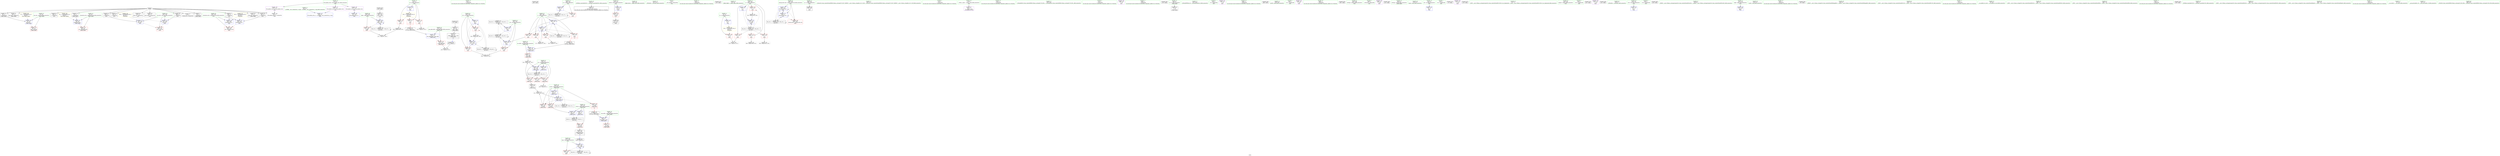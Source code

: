 digraph "SVFG" {
	label="SVFG";

	Node0x55bd50d21500 [shape=record,color=grey,label="{NodeID: 0\nNullPtr}"];
	Node0x55bd50d21500 -> Node0x55bd50d44ee0[style=solid];
	Node0x55bd50d21500 -> Node0x55bd50d44fe0[style=solid];
	Node0x55bd50d21500 -> Node0x55bd50d450b0[style=solid];
	Node0x55bd50d21500 -> Node0x55bd50d45180[style=solid];
	Node0x55bd50d21500 -> Node0x55bd50d45250[style=solid];
	Node0x55bd50d21500 -> Node0x55bd50d45320[style=solid];
	Node0x55bd50d21500 -> Node0x55bd50d453f0[style=solid];
	Node0x55bd50d21500 -> Node0x55bd50d454c0[style=solid];
	Node0x55bd50d21500 -> Node0x55bd50d45590[style=solid];
	Node0x55bd50d21500 -> Node0x55bd50d45660[style=solid];
	Node0x55bd50d21500 -> Node0x55bd50d45730[style=solid];
	Node0x55bd50d21500 -> Node0x55bd50d45800[style=solid];
	Node0x55bd50d21500 -> Node0x55bd50d458d0[style=solid];
	Node0x55bd50d21500 -> Node0x55bd50d459a0[style=solid];
	Node0x55bd50d21500 -> Node0x55bd50d49b60[style=solid];
	Node0x55bd50d51090 [shape=record,color=grey,label="{NodeID: 263\n156 = cmp(154, 155, )\n}"];
	Node0x55bd50d42690 [shape=record,color=black,label="{NodeID: 97\n244\<--243\nconv\<--call9\nmain\n}"];
	Node0x55bd50d42690 -> Node0x55bd50d4abd0[style=solid];
	Node0x55bd50d339f0 [shape=record,color=green,label="{NodeID: 14\n221\<--1\n\<--dummyObj\nCan only get source location for instruction, argument, global var or function.}"];
	Node0x55bd50d77810 [shape=record,color=black,label="{NodeID: 360\n209 = PHI()\n}"];
	Node0x55bd50d5b820 [shape=record,color=black,label="{NodeID: 277\nMR_30V_2 = PHI(MR_30V_9, MR_30V_1, )\npts\{182 \}\n}"];
	Node0x55bd50d5b820 -> Node0x55bd50d4a890[style=dashed];
	Node0x55bd50d43280 [shape=record,color=red,label="{NodeID: 111\n235\<--11\n\<--d\nmain\n|{<s0>13}}"];
	Node0x55bd50d43280:s0 -> Node0x55bd50d78490[style=solid,color=red];
	Node0x55bd50d41630 [shape=record,color=green,label="{NodeID: 28\n41\<--47\n_ZNSt8ios_base4InitD1Ev\<--_ZNSt8ios_base4InitD1Ev_field_insensitive\n}"];
	Node0x55bd50d41630 -> Node0x55bd50d45a70[style=solid];
	Node0x55bd50d487c0 [shape=record,color=red,label="{NodeID: 125\n337\<--173\n\<--retval\nmain\n}"];
	Node0x55bd50d487c0 -> Node0x55bd50d42760[style=solid];
	Node0x55bd50d420b0 [shape=record,color=green,label="{NodeID: 42\n123\<--124\n_Z8get_factii\<--_Z8get_factii_field_insensitive\n}"];
	Node0x55bd50d49320 [shape=record,color=red,label="{NodeID: 139\n247\<--195\n\<--digit\nmain\n}"];
	Node0x55bd50d49320 -> Node0x55bd50d51210[style=solid];
	Node0x55bd50d43c90 [shape=record,color=green,label="{NodeID: 56\n187\<--188\ntmp\<--tmp_field_insensitive\nmain\n}"];
	Node0x55bd50d43c90 -> Node0x55bd50d490b0[style=solid];
	Node0x55bd50d43c90 -> Node0x55bd50d4ab00[style=solid];
	Node0x55bd50d49fa0 [shape=record,color=blue,label="{NodeID: 153\n132\<--127\nmax_digit.addr\<--max_digit\n_Z8get_factii\n}"];
	Node0x55bd50d49fa0 -> Node0x55bd50d48210[style=dashed];
	Node0x55bd50d448e0 [shape=record,color=green,label="{NodeID: 70\n311\<--312\n_ZNSolsEi\<--_ZNSolsEi_field_insensitive\n}"];
	Node0x55bd50d4ab00 [shape=record,color=blue,label="{NodeID: 167\n187\<--236\ntmp\<--call6\nmain\n}"];
	Node0x55bd50d4ab00 -> Node0x55bd50d490b0[style=dashed];
	Node0x55bd50d4ab00 -> Node0x55bd50d4ab00[style=dashed];
	Node0x55bd50d4ab00 -> Node0x55bd50d5c720[style=dashed];
	Node0x55bd50d45590 [shape=record,color=black,label="{NodeID: 84\n261\<--3\n\<--dummyVal\nmain\n}"];
	Node0x55bd50d45590 -> Node0x55bd50d4af10[style=solid];
	Node0x55bd50d20510 [shape=record,color=green,label="{NodeID: 1\n7\<--1\n__dso_handle\<--dummyObj\nGlob }"];
	Node0x55bd50d51210 [shape=record,color=grey,label="{NodeID: 264\n251 = cmp(247, 249, )\n}"];
	Node0x55bd50d42760 [shape=record,color=black,label="{NodeID: 98\n172\<--337\nmain_ret\<--\nmain\n}"];
	Node0x55bd50d33ac0 [shape=record,color=green,label="{NodeID: 15\n224\<--1\n\<--dummyObj\nCan only get source location for instruction, argument, global var or function.}"];
	Node0x55bd50d778e0 [shape=record,color=black,label="{NodeID: 361\n219 = PHI()\n}"];
	Node0x55bd50d5bd20 [shape=record,color=black,label="{NodeID: 278\nMR_32V_2 = PHI(MR_32V_4, MR_32V_1, )\npts\{184 \}\n}"];
	Node0x55bd50d5bd20 -> Node0x55bd50d4a960[style=dashed];
	Node0x55bd50d5bd20 -> Node0x55bd50d5bd20[style=dashed];
	Node0x55bd50d43350 [shape=record,color=red,label="{NodeID: 112\n248\<--11\n\<--d\nmain\n}"];
	Node0x55bd50d43350 -> Node0x55bd50d50610[style=solid];
	Node0x55bd50d416c0 [shape=record,color=green,label="{NodeID: 29\n54\<--55\n_Z9get_digity\<--_Z9get_digity_field_insensitive\n}"];
	Node0x55bd50d48890 [shape=record,color=red,label="{NodeID: 126\n214\<--179\n\<--t\nmain\n}"];
	Node0x55bd50d48890 -> Node0x55bd50d50f10[style=solid];
	Node0x55bd50d421b0 [shape=record,color=green,label="{NodeID: 43\n128\<--129\nretval\<--retval_field_insensitive\n_Z8get_factii\n}"];
	Node0x55bd50d421b0 -> Node0x55bd50d48070[style=solid];
	Node0x55bd50d421b0 -> Node0x55bd50d4a2e0[style=solid];
	Node0x55bd50d421b0 -> Node0x55bd50d4a480[style=solid];
	Node0x55bd50d493f0 [shape=record,color=red,label="{NodeID: 140\n268\<--199\ncleanup.dest\<--cleanup.dest.slot\nmain\n}"];
	Node0x55bd50d43d60 [shape=record,color=green,label="{NodeID: 57\n189\<--190\nss\<--ss_field_insensitive\nmain\n}"];
	Node0x55bd50d43d60 -> Node0x55bd50d425c0[style=solid];
	Node0x55bd50d66740 [shape=record,color=yellow,style=double,label="{NodeID: 320\n38V_1 = ENCHI(MR_38V_0)\npts\{192 \}\nFun[main]}"];
	Node0x55bd50d66740 -> Node0x55bd50d4ae40[style=dashed];
	Node0x55bd50d66740 -> Node0x55bd50d4b320[style=dashed];
	Node0x55bd50d4a070 [shape=record,color=blue,label="{NodeID: 154\n134\<--141\nresult\<--\n_Z8get_factii\n}"];
	Node0x55bd50d4a070 -> Node0x55bd50d482e0[style=dashed];
	Node0x55bd50d4a070 -> Node0x55bd50d48480[style=dashed];
	Node0x55bd50d4a070 -> Node0x55bd50d4a210[style=dashed];
	Node0x55bd50d4a070 -> Node0x55bd50d59020[style=dashed];
	Node0x55bd50d449e0 [shape=record,color=green,label="{NodeID: 71\n316\<--317\n_ZStlsIcSt11char_traitsIcESaIcEERSt13basic_ostreamIT_T0_ES7_RKNSt7__cxx1112basic_stringIS4_S5_T1_EE\<--_ZStlsIcSt11char_traitsIcESaIcEERSt13basic_ostreamIT_T0_ES7_RKNSt7__cxx1112basic_stringIS4_S5_T1_EE_field_insensitive\n}"];
	Node0x55bd50d4abd0 [shape=record,color=blue,label="{NodeID: 168\n195\<--244\ndigit\<--conv\nmain\n}"];
	Node0x55bd50d4abd0 -> Node0x55bd50d49320[style=dashed];
	Node0x55bd50d4abd0 -> Node0x55bd50d4abd0[style=dashed];
	Node0x55bd50d4abd0 -> Node0x55bd50d5cc20[style=dashed];
	Node0x55bd50d45660 [shape=record,color=black,label="{NodeID: 85\n297\<--3\n\<--dummyVal\nmain\n}"];
	Node0x55bd50d2f0f0 [shape=record,color=green,label="{NodeID: 2\n9\<--1\n\<--dummyObj\nCan only get source location for instruction, argument, global var or function.}"];
	Node0x55bd50d51390 [shape=record,color=grey,label="{NodeID: 265\n223 = cmp(222, 224, )\n}"];
	Node0x55bd50d42830 [shape=record,color=purple,label="{NodeID: 99\n38\<--4\n\<--_ZStL8__ioinit\n__cxx_global_var_init\n}"];
	Node0x55bd50d33b90 [shape=record,color=green,label="{NodeID: 16\n227\<--1\n\<--dummyObj\nCan only get source location for instruction, argument, global var or function.}"];
	Node0x55bd50d779b0 [shape=record,color=black,label="{NodeID: 362\n236 = PHI(125, )\n}"];
	Node0x55bd50d779b0 -> Node0x55bd50d4ab00[style=solid];
	Node0x55bd50d5c220 [shape=record,color=black,label="{NodeID: 279\nMR_34V_2 = PHI(MR_34V_6, MR_34V_1, )\npts\{186 \}\n}"];
	Node0x55bd50d5c220 -> Node0x55bd50d4aa30[style=dashed];
	Node0x55bd50d5c220 -> Node0x55bd50d5c220[style=dashed];
	Node0x55bd50d43420 [shape=record,color=red,label="{NodeID: 113\n74\<--58\n\<--num.addr\n_Z9get_digity\n}"];
	Node0x55bd50d41750 [shape=record,color=green,label="{NodeID: 30\n58\<--59\nnum.addr\<--num.addr_field_insensitive\n_Z9get_digity\n}"];
	Node0x55bd50d41750 -> Node0x55bd50d43420[style=solid];
	Node0x55bd50d41750 -> Node0x55bd50d49c60[style=solid];
	Node0x55bd50d48960 [shape=record,color=red,label="{NodeID: 127\n308\<--179\n\<--t\nmain\n}"];
	Node0x55bd50d48960 -> Node0x55bd50d50490[style=solid];
	Node0x55bd50d42280 [shape=record,color=green,label="{NodeID: 44\n130\<--131\nexc.addr\<--exc.addr_field_insensitive\n_Z8get_factii\n}"];
	Node0x55bd50d42280 -> Node0x55bd50d48140[style=solid];
	Node0x55bd50d42280 -> Node0x55bd50d49ed0[style=solid];
	Node0x55bd50d494c0 [shape=record,color=red,label="{NodeID: 141\n284\<--203\n\<--i15\nmain\n}"];
	Node0x55bd50d494c0 -> Node0x55bd50d51510[style=solid];
	Node0x55bd50d43e30 [shape=record,color=green,label="{NodeID: 58\n191\<--192\nexn.slot\<--exn.slot_field_insensitive\nmain\n}"];
	Node0x55bd50d43e30 -> Node0x55bd50d49180[style=solid];
	Node0x55bd50d43e30 -> Node0x55bd50d4ae40[style=solid];
	Node0x55bd50d43e30 -> Node0x55bd50d4b320[style=solid];
	Node0x55bd50d66820 [shape=record,color=yellow,style=double,label="{NodeID: 321\n40V_1 = ENCHI(MR_40V_0)\npts\{194 \}\nFun[main]}"];
	Node0x55bd50d66820 -> Node0x55bd50d4af10[style=dashed];
	Node0x55bd50d66820 -> Node0x55bd50d4b3f0[style=dashed];
	Node0x55bd50d4a140 [shape=record,color=blue,label="{NodeID: 155\n136\<--143\ncur\<--\n_Z8get_factii\n}"];
	Node0x55bd50d4a140 -> Node0x55bd50d5fd20[style=dashed];
	Node0x55bd50d44ae0 [shape=record,color=green,label="{NodeID: 72\n319\<--320\n_ZSt4endlIcSt11char_traitsIcEERSt13basic_ostreamIT_T0_ES6_\<--_ZSt4endlIcSt11char_traitsIcEERSt13basic_ostreamIT_T0_ES6__field_insensitive\n}"];
	Node0x55bd50d4aca0 [shape=record,color=blue,label="{NodeID: 169\n181\<--253\nret\<--\nmain\n}"];
	Node0x55bd50d4aca0 -> Node0x55bd50d48bd0[style=dashed];
	Node0x55bd50d4aca0 -> Node0x55bd50d5b820[style=dashed];
	Node0x55bd50d4aca0 -> Node0x55bd50d5db20[style=dashed];
	Node0x55bd50d45730 [shape=record,color=black,label="{NodeID: 86\n298\<--3\n\<--dummyVal\nmain\n}"];
	Node0x55bd50d45730 -> Node0x55bd50d4b320[style=solid];
	Node0x55bd50d215f0 [shape=record,color=green,label="{NodeID: 3\n14\<--1\n\<--dummyObj\nCan only get source location for instruction, argument, global var or function.}"];
	Node0x55bd50d51510 [shape=record,color=grey,label="{NodeID: 266\n286 = cmp(284, 285, )\n}"];
	Node0x55bd50d42900 [shape=record,color=purple,label="{NodeID: 100\n208\<--16\n\<--.str\nmain\n}"];
	Node0x55bd50d32860 [shape=record,color=green,label="{NodeID: 17\n250\<--1\n\<--dummyObj\nCan only get source location for instruction, argument, global var or function.}"];
	Node0x55bd50d77b10 [shape=record,color=black,label="{NodeID: 363\n279 = PHI()\n}"];
	Node0x55bd50d5c720 [shape=record,color=black,label="{NodeID: 280\nMR_36V_2 = PHI(MR_36V_7, MR_36V_1, )\npts\{188 \}\n}"];
	Node0x55bd50d5c720 -> Node0x55bd50d4ab00[style=dashed];
	Node0x55bd50d5c720 -> Node0x55bd50d5c720[style=dashed];
	Node0x55bd50d434f0 [shape=record,color=red,label="{NodeID: 114\n99\<--62\nexn\<--exn.slot\n_Z9get_digity\n}"];
	Node0x55bd50d417e0 [shape=record,color=green,label="{NodeID: 31\n60\<--61\nss\<--ss_field_insensitive\n_Z9get_digity\n}"];
	Node0x55bd50d417e0 -> Node0x55bd50d45b70[style=solid];
	Node0x55bd50d48a30 [shape=record,color=red,label="{NodeID: 128\n325\<--179\n\<--t\nmain\n}"];
	Node0x55bd50d48a30 -> Node0x55bd50d50190[style=solid];
	Node0x55bd50d42350 [shape=record,color=green,label="{NodeID: 45\n132\<--133\nmax_digit.addr\<--max_digit.addr_field_insensitive\n_Z8get_factii\n}"];
	Node0x55bd50d42350 -> Node0x55bd50d48210[style=solid];
	Node0x55bd50d42350 -> Node0x55bd50d49fa0[style=solid];
	Node0x55bd50d65c90 [shape=record,color=yellow,style=double,label="{NodeID: 308\n4V_1 = ENCHI(MR_4V_0)\npts\{63 \}\nFun[_Z9get_digity]}"];
	Node0x55bd50d65c90 -> Node0x55bd50d49d30[style=dashed];
	Node0x55bd50d49590 [shape=record,color=red,label="{NodeID: 142\n293\<--203\n\<--i15\nmain\n}"];
	Node0x55bd50d49590 -> Node0x55bd50d50c10[style=solid];
	Node0x55bd50d43f00 [shape=record,color=green,label="{NodeID: 59\n193\<--194\nehselector.slot\<--ehselector.slot_field_insensitive\nmain\n}"];
	Node0x55bd50d43f00 -> Node0x55bd50d49250[style=solid];
	Node0x55bd50d43f00 -> Node0x55bd50d4af10[style=solid];
	Node0x55bd50d43f00 -> Node0x55bd50d4b3f0[style=solid];
	Node0x55bd50d4a210 [shape=record,color=blue,label="{NodeID: 156\n134\<--151\nresult\<--mul\n_Z8get_factii\n}"];
	Node0x55bd50d4a210 -> Node0x55bd50d482e0[style=dashed];
	Node0x55bd50d4a210 -> Node0x55bd50d483b0[style=dashed];
	Node0x55bd50d4a210 -> Node0x55bd50d48480[style=dashed];
	Node0x55bd50d4a210 -> Node0x55bd50d4a210[style=dashed];
	Node0x55bd50d4a210 -> Node0x55bd50d59020[style=dashed];
	Node0x55bd50d44be0 [shape=record,color=green,label="{NodeID: 73\n321\<--322\n_ZNSolsEPFRSoS_E\<--_ZNSolsEPFRSoS_E_field_insensitive\n}"];
	Node0x55bd50d50190 [shape=record,color=grey,label="{NodeID: 253\n326 = Binary(325, 250, )\n}"];
	Node0x55bd50d4ad70 [shape=record,color=blue,label="{NodeID: 170\n199\<--256\ncleanup.dest.slot\<--\nmain\n}"];
	Node0x55bd50d4ad70 -> Node0x55bd50d493f0[style=dashed];
	Node0x55bd50d4ad70 -> Node0x55bd50d4ad70[style=dashed];
	Node0x55bd50d4ad70 -> Node0x55bd50d4afe0[style=dashed];
	Node0x55bd50d4ad70 -> Node0x55bd50d5d120[style=dashed];
	Node0x55bd50d45800 [shape=record,color=black,label="{NodeID: 87\n300\<--3\n\<--dummyVal\nmain\n}"];
	Node0x55bd50d45800 -> Node0x55bd50d4b3f0[style=solid];
	Node0x55bd50d2efd0 [shape=record,color=green,label="{NodeID: 4\n16\<--1\n.str\<--dummyObj\nGlob }"];
	Node0x55bd50d51690 [shape=record,color=grey,label="{NodeID: 267\n232 = cmp(231, 143, )\n}"];
	Node0x55bd50d429d0 [shape=record,color=purple,label="{NodeID: 101\n218\<--16\n\<--.str\nmain\n}"];
	Node0x55bd50d32930 [shape=record,color=green,label="{NodeID: 18\n256\<--1\n\<--dummyObj\nCan only get source location for instruction, argument, global var or function.}"];
	Node0x55bd50d77be0 [shape=record,color=black,label="{NodeID: 364\n288 = PHI()\n}"];
	Node0x55bd50d5cc20 [shape=record,color=black,label="{NodeID: 281\nMR_42V_2 = PHI(MR_42V_7, MR_42V_1, )\npts\{196 \}\n}"];
	Node0x55bd50d5cc20 -> Node0x55bd50d4abd0[style=dashed];
	Node0x55bd50d5cc20 -> Node0x55bd50d5cc20[style=dashed];
	Node0x55bd50d47fa0 [shape=record,color=red,label="{NodeID: 115\n100\<--64\nsel\<--ehselector.slot\n_Z9get_digity\n}"];
	Node0x55bd50d41870 [shape=record,color=green,label="{NodeID: 32\n62\<--63\nexn.slot\<--exn.slot_field_insensitive\n_Z9get_digity\n}"];
	Node0x55bd50d41870 -> Node0x55bd50d434f0[style=solid];
	Node0x55bd50d41870 -> Node0x55bd50d49d30[style=solid];
	Node0x55bd50d48b00 [shape=record,color=red,label="{NodeID: 129\n333\<--179\n\<--t\nmain\n}"];
	Node0x55bd50d48b00 -> Node0x55bd50d50310[style=solid];
	Node0x55bd50d42420 [shape=record,color=green,label="{NodeID: 46\n134\<--135\nresult\<--result_field_insensitive\n_Z8get_factii\n}"];
	Node0x55bd50d42420 -> Node0x55bd50d482e0[style=solid];
	Node0x55bd50d42420 -> Node0x55bd50d483b0[style=solid];
	Node0x55bd50d42420 -> Node0x55bd50d48480[style=solid];
	Node0x55bd50d42420 -> Node0x55bd50d4a070[style=solid];
	Node0x55bd50d42420 -> Node0x55bd50d4a210[style=solid];
	Node0x55bd50d65d70 [shape=record,color=yellow,style=double,label="{NodeID: 309\n6V_1 = ENCHI(MR_6V_0)\npts\{65 \}\nFun[_Z9get_digity]}"];
	Node0x55bd50d65d70 -> Node0x55bd50d49e00[style=dashed];
	Node0x55bd50d49660 [shape=record,color=blue,label="{NodeID: 143\n8\<--9\ntc\<--\nGlob }"];
	Node0x55bd50d49660 -> Node0x55bd50d65e50[style=dashed];
	Node0x55bd50d43fd0 [shape=record,color=green,label="{NodeID: 60\n195\<--196\ndigit\<--digit_field_insensitive\nmain\n}"];
	Node0x55bd50d43fd0 -> Node0x55bd50d49320[style=solid];
	Node0x55bd50d43fd0 -> Node0x55bd50d4abd0[style=solid];
	Node0x55bd50d4a2e0 [shape=record,color=blue,label="{NodeID: 157\n128\<--14\nretval\<--\n_Z8get_factii\n}"];
	Node0x55bd50d4a2e0 -> Node0x55bd50d58b20[style=dashed];
	Node0x55bd50d44ce0 [shape=record,color=green,label="{NodeID: 74\n329\<--330\nprintf\<--printf_field_insensitive\n}"];
	Node0x55bd50d50310 [shape=record,color=grey,label="{NodeID: 254\n334 = Binary(333, 250, )\n}"];
	Node0x55bd50d50310 -> Node0x55bd50d4b4c0[style=solid];
	Node0x55bd50d4ae40 [shape=record,color=blue,label="{NodeID: 171\n191\<--259\nexn.slot\<--\nmain\n}"];
	Node0x55bd50d4ae40 -> Node0x55bd50d49180[style=dashed];
	Node0x55bd50d458d0 [shape=record,color=black,label="{NodeID: 88\n341\<--3\nlpad.val\<--dummyVal\nmain\n}"];
	Node0x55bd50d300d0 [shape=record,color=green,label="{NodeID: 5\n18\<--1\n.str.1\<--dummyObj\nGlob }"];
	Node0x55bd50d58b20 [shape=record,color=black,label="{NodeID: 268\nMR_8V_3 = PHI(MR_8V_4, MR_8V_2, )\npts\{129 \}\n}"];
	Node0x55bd50d58b20 -> Node0x55bd50d48070[style=dashed];
	Node0x55bd50d42aa0 [shape=record,color=purple,label="{NodeID: 102\n278\<--18\n\<--.str.1\nmain\n}"];
	Node0x55bd50d32a00 [shape=record,color=green,label="{NodeID: 19\n289\<--1\n\<--dummyObj\nCan only get source location for instruction, argument, global var or function.}"];
	Node0x55bd50d77cb0 [shape=record,color=black,label="{NodeID: 365\n305 = PHI()\n}"];
	Node0x55bd50d5d120 [shape=record,color=black,label="{NodeID: 282\nMR_44V_2 = PHI(MR_44V_9, MR_44V_1, )\npts\{200 \}\n}"];
	Node0x55bd50d5d120 -> Node0x55bd50d4ad70[style=dashed];
	Node0x55bd50d5d120 -> Node0x55bd50d4afe0[style=dashed];
	Node0x55bd50d5d120 -> Node0x55bd50d5d120[style=dashed];
	Node0x55bd50d48070 [shape=record,color=red,label="{NodeID: 116\n168\<--128\n\<--retval\n_Z8get_factii\n}"];
	Node0x55bd50d48070 -> Node0x55bd50d45eb0[style=solid];
	Node0x55bd50d41900 [shape=record,color=green,label="{NodeID: 33\n64\<--65\nehselector.slot\<--ehselector.slot_field_insensitive\n_Z9get_digity\n}"];
	Node0x55bd50d41900 -> Node0x55bd50d47fa0[style=solid];
	Node0x55bd50d41900 -> Node0x55bd50d49e00[style=solid];
	Node0x55bd50d48bd0 [shape=record,color=red,label="{NodeID: 130\n285\<--181\n\<--ret\nmain\n}"];
	Node0x55bd50d48bd0 -> Node0x55bd50d51510[style=solid];
	Node0x55bd50d424f0 [shape=record,color=green,label="{NodeID: 47\n136\<--137\ncur\<--cur_field_insensitive\n_Z8get_factii\n}"];
	Node0x55bd50d424f0 -> Node0x55bd50d48550[style=solid];
	Node0x55bd50d424f0 -> Node0x55bd50d48620[style=solid];
	Node0x55bd50d424f0 -> Node0x55bd50d486f0[style=solid];
	Node0x55bd50d424f0 -> Node0x55bd50d4a140[style=solid];
	Node0x55bd50d424f0 -> Node0x55bd50d4a3b0[style=solid];
	Node0x55bd50d65e50 [shape=record,color=yellow,style=double,label="{NodeID: 310\n18V_1 = ENCHI(MR_18V_0)\npts\{10 \}\nFun[main]}"];
	Node0x55bd50d65e50 -> Node0x55bd50d430e0[style=dashed];
	Node0x55bd50d49760 [shape=record,color=blue,label="{NodeID: 144\n11\<--9\nd\<--\nGlob }"];
	Node0x55bd50d49760 -> Node0x55bd50d65f60[style=dashed];
	Node0x55bd50d440a0 [shape=record,color=green,label="{NodeID: 61\n197\<--198\nref.tmp\<--ref.tmp_field_insensitive\nmain\n}"];
	Node0x55bd50d4a3b0 [shape=record,color=blue,label="{NodeID: 158\n136\<--162\ncur\<--sub\n_Z8get_factii\n}"];
	Node0x55bd50d4a3b0 -> Node0x55bd50d5fd20[style=dashed];
	Node0x55bd50d44de0 [shape=record,color=green,label="{NodeID: 75\n29\<--373\n_GLOBAL__sub_I_lennie2nd_2_0.cpp\<--_GLOBAL__sub_I_lennie2nd_2_0.cpp_field_insensitive\n}"];
	Node0x55bd50d44de0 -> Node0x55bd50d49a60[style=solid];
	Node0x55bd50d50490 [shape=record,color=grey,label="{NodeID: 255\n309 = Binary(308, 250, )\n}"];
	Node0x55bd50d4af10 [shape=record,color=blue,label="{NodeID: 172\n193\<--261\nehselector.slot\<--\nmain\n}"];
	Node0x55bd50d4af10 -> Node0x55bd50d49250[style=dashed];
	Node0x55bd50d459a0 [shape=record,color=black,label="{NodeID: 89\n342\<--3\nlpad.val40\<--dummyVal\nmain\n}"];
	Node0x55bd50d21400 [shape=record,color=green,label="{NodeID: 6\n20\<--1\n_ZSt4cout\<--dummyObj\nGlob }"];
	Node0x55bd50d59020 [shape=record,color=black,label="{NodeID: 269\nMR_14V_5 = PHI(MR_14V_3, MR_14V_4, )\npts\{135 \}\n}"];
	Node0x55bd50d42b70 [shape=record,color=purple,label="{NodeID: 103\n304\<--21\n\<--.str.2\nmain\n}"];
	Node0x55bd50d32ad0 [shape=record,color=green,label="{NodeID: 20\n4\<--6\n_ZStL8__ioinit\<--_ZStL8__ioinit_field_insensitive\nGlob }"];
	Node0x55bd50d32ad0 -> Node0x55bd50d42830[style=solid];
	Node0x55bd50d77d80 [shape=record,color=black,label="{NodeID: 366\n310 = PHI()\n}"];
	Node0x55bd50d5d620 [shape=record,color=black,label="{NodeID: 283\nMR_46V_2 = PHI(MR_46V_8, MR_46V_1, )\npts\{204 \}\n}"];
	Node0x55bd50d5d620 -> Node0x55bd50d4b180[style=dashed];
	Node0x55bd50d5d620 -> Node0x55bd50d5d620[style=dashed];
	Node0x55bd50d48140 [shape=record,color=red,label="{NodeID: 117\n160\<--130\n\<--exc.addr\n_Z8get_factii\n}"];
	Node0x55bd50d48140 -> Node0x55bd50d50910[style=solid];
	Node0x55bd50d419d0 [shape=record,color=green,label="{NodeID: 34\n66\<--67\nref.tmp\<--ref.tmp_field_insensitive\n_Z9get_digity\n}"];
	Node0x55bd50d48ca0 [shape=record,color=red,label="{NodeID: 131\n228\<--183\n\<--tr\nmain\n}"];
	Node0x55bd50d48ca0 -> Node0x55bd50d4aa30[style=solid];
	Node0x55bd50d435e0 [shape=record,color=green,label="{NodeID: 48\n170\<--171\nmain\<--main_field_insensitive\n}"];
	Node0x55bd50d65f60 [shape=record,color=yellow,style=double,label="{NodeID: 311\n20V_1 = ENCHI(MR_20V_0)\npts\{12 \}\nFun[main]}"];
	Node0x55bd50d65f60 -> Node0x55bd50d431b0[style=dashed];
	Node0x55bd50d65f60 -> Node0x55bd50d43280[style=dashed];
	Node0x55bd50d65f60 -> Node0x55bd50d43350[style=dashed];
	Node0x55bd50d49860 [shape=record,color=blue,label="{NodeID: 145\n13\<--14\nret\<--\nGlob }"];
	Node0x55bd50d44170 [shape=record,color=green,label="{NodeID: 62\n199\<--200\ncleanup.dest.slot\<--cleanup.dest.slot_field_insensitive\nmain\n}"];
	Node0x55bd50d44170 -> Node0x55bd50d493f0[style=solid];
	Node0x55bd50d44170 -> Node0x55bd50d4ad70[style=solid];
	Node0x55bd50d44170 -> Node0x55bd50d4afe0[style=solid];
	Node0x55bd50d4a480 [shape=record,color=blue,label="{NodeID: 159\n128\<--165\nretval\<--\n_Z8get_factii\n}"];
	Node0x55bd50d4a480 -> Node0x55bd50d58b20[style=dashed];
	Node0x55bd50d44ee0 [shape=record,color=black,label="{NodeID: 76\n2\<--3\ndummyVal\<--dummyVal\n}"];
	Node0x55bd50d50610 [shape=record,color=grey,label="{NodeID: 256\n249 = Binary(248, 250, )\n}"];
	Node0x55bd50d50610 -> Node0x55bd50d51210[style=solid];
	Node0x55bd50d4afe0 [shape=record,color=blue,label="{NodeID: 173\n199\<--9\ncleanup.dest.slot\<--\nmain\n}"];
	Node0x55bd50d4afe0 -> Node0x55bd50d493f0[style=dashed];
	Node0x55bd50d4afe0 -> Node0x55bd50d4ad70[style=dashed];
	Node0x55bd50d4afe0 -> Node0x55bd50d4afe0[style=dashed];
	Node0x55bd50d4afe0 -> Node0x55bd50d5d120[style=dashed];
	Node0x55bd50d45a70 [shape=record,color=black,label="{NodeID: 90\n40\<--41\n\<--_ZNSt8ios_base4InitD1Ev\nCan only get source location for instruction, argument, global var or function.}"];
	Node0x55bd50d33c70 [shape=record,color=green,label="{NodeID: 7\n21\<--1\n.str.2\<--dummyObj\nGlob }"];
	Node0x55bd50d756d0 [shape=record,color=black,label="{NodeID: 353\n75 = PHI()\n}"];
	Node0x55bd50d42c40 [shape=record,color=purple,label="{NodeID: 104\n313\<--23\n\<--.str.3\nmain\n}"];
	Node0x55bd50d32ba0 [shape=record,color=green,label="{NodeID: 21\n8\<--10\ntc\<--tc_field_insensitive\nGlob }"];
	Node0x55bd50d32ba0 -> Node0x55bd50d430e0[style=solid];
	Node0x55bd50d32ba0 -> Node0x55bd50d49660[style=solid];
	Node0x55bd50d77e80 [shape=record,color=black,label="{NodeID: 367\n314 = PHI()\n}"];
	Node0x55bd50d5db20 [shape=record,color=black,label="{NodeID: 284\nMR_30V_4 = PHI(MR_30V_6, MR_30V_3, )\npts\{182 \}\n}"];
	Node0x55bd50d5db20 -> Node0x55bd50d48bd0[style=dashed];
	Node0x55bd50d5db20 -> Node0x55bd50d4aca0[style=dashed];
	Node0x55bd50d5db20 -> Node0x55bd50d5b820[style=dashed];
	Node0x55bd50d5db20 -> Node0x55bd50d5db20[style=dashed];
	Node0x55bd50d48210 [shape=record,color=red,label="{NodeID: 118\n155\<--132\n\<--max_digit.addr\n_Z8get_factii\n}"];
	Node0x55bd50d48210 -> Node0x55bd50d51090[style=solid];
	Node0x55bd50d41aa0 [shape=record,color=green,label="{NodeID: 35\n71\<--72\n_ZNSt7__cxx1119basic_ostringstreamIcSt11char_traitsIcESaIcEEC1ESt13_Ios_Openmode\<--_ZNSt7__cxx1119basic_ostringstreamIcSt11char_traitsIcESaIcEEC1ESt13_Ios_Openmode_field_insensitive\n}"];
	Node0x55bd50d48d70 [shape=record,color=red,label="{NodeID: 132\n231\<--185\n\<--i\nmain\n}"];
	Node0x55bd50d48d70 -> Node0x55bd50d51690[style=solid];
	Node0x55bd50d436e0 [shape=record,color=green,label="{NodeID: 49\n173\<--174\nretval\<--retval_field_insensitive\nmain\n}"];
	Node0x55bd50d436e0 -> Node0x55bd50d487c0[style=solid];
	Node0x55bd50d436e0 -> Node0x55bd50d4a550[style=solid];
	Node0x55bd50d49960 [shape=record,color=blue,label="{NodeID: 146\n377\<--28\nllvm.global_ctors_0\<--\nGlob }"];
	Node0x55bd50d44240 [shape=record,color=green,label="{NodeID: 63\n201\<--202\noutput\<--output_field_insensitive\nmain\n}"];
	Node0x55bd50d4a550 [shape=record,color=blue,label="{NodeID: 160\n173\<--9\nretval\<--\nmain\n}"];
	Node0x55bd50d4a550 -> Node0x55bd50d487c0[style=dashed];
	Node0x55bd50d44fe0 [shape=record,color=black,label="{NodeID: 77\n92\<--3\n\<--dummyVal\n_Z9get_digity\n}"];
	Node0x55bd50d50790 [shape=record,color=grey,label="{NodeID: 257\n151 = Binary(148, 150, )\n}"];
	Node0x55bd50d50790 -> Node0x55bd50d4a210[style=solid];
	Node0x55bd50d4b0b0 [shape=record,color=blue,label="{NodeID: 174\n185\<--272\ni\<--inc\nmain\n}"];
	Node0x55bd50d4b0b0 -> Node0x55bd50d48d70[style=dashed];
	Node0x55bd50d4b0b0 -> Node0x55bd50d48e40[style=dashed];
	Node0x55bd50d4b0b0 -> Node0x55bd50d48f10[style=dashed];
	Node0x55bd50d4b0b0 -> Node0x55bd50d48fe0[style=dashed];
	Node0x55bd50d4b0b0 -> Node0x55bd50d4b0b0[style=dashed];
	Node0x55bd50d4b0b0 -> Node0x55bd50d5c220[style=dashed];
	Node0x55bd50d45b70 [shape=record,color=black,label="{NodeID: 91\n73\<--60\n\<--ss\n_Z9get_digity\n}"];
	Node0x55bd50d33d00 [shape=record,color=green,label="{NodeID: 8\n23\<--1\n.str.3\<--dummyObj\nGlob }"];
	Node0x55bd50d77040 [shape=record,color=black,label="{NodeID: 354\n241 = PHI()\n}"];
	Node0x55bd50d42d10 [shape=record,color=purple,label="{NodeID: 105\n327\<--25\n\<--.str.4\nmain\n}"];
	Node0x55bd50d32c70 [shape=record,color=green,label="{NodeID: 22\n11\<--12\nd\<--d_field_insensitive\nGlob }"];
	Node0x55bd50d32c70 -> Node0x55bd50d431b0[style=solid];
	Node0x55bd50d32c70 -> Node0x55bd50d43280[style=solid];
	Node0x55bd50d32c70 -> Node0x55bd50d43350[style=solid];
	Node0x55bd50d32c70 -> Node0x55bd50d49760[style=solid];
	Node0x55bd50d77f80 [shape=record,color=black,label="{NodeID: 368\n315 = PHI()\n}"];
	Node0x55bd50d482e0 [shape=record,color=red,label="{NodeID: 119\n148\<--134\n\<--result\n_Z8get_factii\n}"];
	Node0x55bd50d482e0 -> Node0x55bd50d50790[style=solid];
	Node0x55bd50d41b70 [shape=record,color=green,label="{NodeID: 36\n76\<--77\n_ZNSolsEy\<--_ZNSolsEy_field_insensitive\n}"];
	Node0x55bd50d48e40 [shape=record,color=red,label="{NodeID: 133\n234\<--185\n\<--i\nmain\n|{<s0>13}}"];
	Node0x55bd50d48e40:s0 -> Node0x55bd50d78350[style=solid,color=red];
	Node0x55bd50d437b0 [shape=record,color=green,label="{NodeID: 50\n175\<--176\nlow\<--low_field_insensitive\nmain\n}"];
	Node0x55bd50d437b0 -> Node0x55bd50d4a620[style=solid];
	Node0x55bd50d49a60 [shape=record,color=blue,label="{NodeID: 147\n378\<--29\nllvm.global_ctors_1\<--_GLOBAL__sub_I_lennie2nd_2_0.cpp\nGlob }"];
	Node0x55bd50d44310 [shape=record,color=green,label="{NodeID: 64\n203\<--204\ni15\<--i15_field_insensitive\nmain\n}"];
	Node0x55bd50d44310 -> Node0x55bd50d494c0[style=solid];
	Node0x55bd50d44310 -> Node0x55bd50d49590[style=solid];
	Node0x55bd50d44310 -> Node0x55bd50d4b180[style=solid];
	Node0x55bd50d44310 -> Node0x55bd50d4b250[style=solid];
	Node0x55bd50d4a620 [shape=record,color=blue,label="{NodeID: 161\n175\<--9\nlow\<--\nmain\n}"];
	Node0x55bd50d450b0 [shape=record,color=black,label="{NodeID: 78\n93\<--3\n\<--dummyVal\n_Z9get_digity\n}"];
	Node0x55bd50d450b0 -> Node0x55bd50d49d30[style=solid];
	Node0x55bd50d50910 [shape=record,color=grey,label="{NodeID: 258\n162 = Binary(161, 160, )\n}"];
	Node0x55bd50d50910 -> Node0x55bd50d4a3b0[style=solid];
	Node0x55bd50d4b180 [shape=record,color=blue,label="{NodeID: 175\n203\<--9\ni15\<--\nmain\n}"];
	Node0x55bd50d4b180 -> Node0x55bd50d494c0[style=dashed];
	Node0x55bd50d4b180 -> Node0x55bd50d49590[style=dashed];
	Node0x55bd50d4b180 -> Node0x55bd50d4b250[style=dashed];
	Node0x55bd50d4b180 -> Node0x55bd50d5d620[style=dashed];
	Node0x55bd50d45c40 [shape=record,color=black,label="{NodeID: 92\n84\<--81\nconv\<--call2\n_Z9get_digity\n}"];
	Node0x55bd50d45c40 -> Node0x55bd50d45d10[style=solid];
	Node0x55bd50d33730 [shape=record,color=green,label="{NodeID: 9\n25\<--1\n.str.4\<--dummyObj\nGlob }"];
	Node0x55bd50d77140 [shape=record,color=black,label="{NodeID: 355\n243 = PHI()\n}"];
	Node0x55bd50d77140 -> Node0x55bd50d42690[style=solid];
	Node0x55bd50d42de0 [shape=record,color=purple,label="{NodeID: 106\n377\<--27\nllvm.global_ctors_0\<--llvm.global_ctors\nGlob }"];
	Node0x55bd50d42de0 -> Node0x55bd50d49960[style=solid];
	Node0x55bd50d32d40 [shape=record,color=green,label="{NodeID: 23\n13\<--15\nret\<--ret_field_insensitive\nGlob }"];
	Node0x55bd50d32d40 -> Node0x55bd50d49860[style=solid];
	Node0x55bd50d78080 [shape=record,color=black,label="{NodeID: 369\n318 = PHI()\n}"];
	Node0x55bd50d483b0 [shape=record,color=red,label="{NodeID: 120\n153\<--134\n\<--result\n_Z8get_factii\n|{<s0>10}}"];
	Node0x55bd50d483b0:s0 -> Node0x55bd50d78150[style=solid,color=red];
	Node0x55bd50d41c40 [shape=record,color=green,label="{NodeID: 37\n79\<--80\n_ZNKSt7__cxx1119basic_ostringstreamIcSt11char_traitsIcESaIcEE3strEv\<--_ZNKSt7__cxx1119basic_ostringstreamIcSt11char_traitsIcESaIcEE3strEv_field_insensitive\n}"];
	Node0x55bd50d48f10 [shape=record,color=red,label="{NodeID: 134\n253\<--185\n\<--i\nmain\n}"];
	Node0x55bd50d48f10 -> Node0x55bd50d4aca0[style=solid];
	Node0x55bd50d43880 [shape=record,color=green,label="{NodeID: 51\n177\<--178\nhigh\<--high_field_insensitive\nmain\n}"];
	Node0x55bd50d43880 -> Node0x55bd50d4a6f0[style=solid];
	Node0x55bd50d49b60 [shape=record,color=blue, style = dotted,label="{NodeID: 148\n379\<--3\nllvm.global_ctors_2\<--dummyVal\nGlob }"];
	Node0x55bd50d443e0 [shape=record,color=green,label="{NodeID: 65\n210\<--211\nscanf\<--scanf_field_insensitive\n}"];
	Node0x55bd50d4a6f0 [shape=record,color=blue,label="{NodeID: 162\n177\<--143\nhigh\<--\nmain\n}"];
	Node0x55bd50d45180 [shape=record,color=black,label="{NodeID: 79\n95\<--3\n\<--dummyVal\n_Z9get_digity\n}"];
	Node0x55bd50d45180 -> Node0x55bd50d49e00[style=solid];
	Node0x55bd50d50a90 [shape=record,color=grey,label="{NodeID: 259\n272 = Binary(271, 250, )\n}"];
	Node0x55bd50d50a90 -> Node0x55bd50d4b0b0[style=solid];
	Node0x55bd50d4b250 [shape=record,color=blue,label="{NodeID: 176\n203\<--294\ni15\<--inc22\nmain\n}"];
	Node0x55bd50d4b250 -> Node0x55bd50d494c0[style=dashed];
	Node0x55bd50d4b250 -> Node0x55bd50d49590[style=dashed];
	Node0x55bd50d4b250 -> Node0x55bd50d4b250[style=dashed];
	Node0x55bd50d4b250 -> Node0x55bd50d5d620[style=dashed];
	Node0x55bd50d45d10 [shape=record,color=black,label="{NodeID: 93\n56\<--84\n_Z9get_digity_ret\<--conv\n_Z9get_digity\n|{<s0>10}}"];
	Node0x55bd50d45d10:s0 -> Node0x55bd50d77650[style=solid,color=blue];
	Node0x55bd50d337c0 [shape=record,color=green,label="{NodeID: 10\n28\<--1\n\<--dummyObj\nCan only get source location for instruction, argument, global var or function.}"];
	Node0x55bd50d77380 [shape=record,color=black,label="{NodeID: 356\n39 = PHI()\n}"];
	Node0x55bd50d42ee0 [shape=record,color=purple,label="{NodeID: 107\n378\<--27\nllvm.global_ctors_1\<--llvm.global_ctors\nGlob }"];
	Node0x55bd50d42ee0 -> Node0x55bd50d49a60[style=solid];
	Node0x55bd50d32e10 [shape=record,color=green,label="{NodeID: 24\n27\<--31\nllvm.global_ctors\<--llvm.global_ctors_field_insensitive\nGlob }"];
	Node0x55bd50d32e10 -> Node0x55bd50d42de0[style=solid];
	Node0x55bd50d32e10 -> Node0x55bd50d42ee0[style=solid];
	Node0x55bd50d32e10 -> Node0x55bd50d42fe0[style=solid];
	Node0x55bd50d78150 [shape=record,color=black,label="{NodeID: 370\n57 = PHI(153, )\n0th arg _Z9get_digity }"];
	Node0x55bd50d78150 -> Node0x55bd50d49c60[style=solid];
	Node0x55bd50d48480 [shape=record,color=red,label="{NodeID: 121\n165\<--134\n\<--result\n_Z8get_factii\n}"];
	Node0x55bd50d48480 -> Node0x55bd50d4a480[style=solid];
	Node0x55bd50d41d10 [shape=record,color=green,label="{NodeID: 38\n82\<--83\n_ZNKSt7__cxx1112basic_stringIcSt11char_traitsIcESaIcEE6lengthEv\<--_ZNKSt7__cxx1112basic_stringIcSt11char_traitsIcESaIcEE6lengthEv_field_insensitive\n}"];
	Node0x55bd50d48fe0 [shape=record,color=red,label="{NodeID: 135\n271\<--185\n\<--i\nmain\n}"];
	Node0x55bd50d48fe0 -> Node0x55bd50d50a90[style=solid];
	Node0x55bd50d43950 [shape=record,color=green,label="{NodeID: 52\n179\<--180\nt\<--t_field_insensitive\nmain\n}"];
	Node0x55bd50d43950 -> Node0x55bd50d48890[style=solid];
	Node0x55bd50d43950 -> Node0x55bd50d48960[style=solid];
	Node0x55bd50d43950 -> Node0x55bd50d48a30[style=solid];
	Node0x55bd50d43950 -> Node0x55bd50d48b00[style=solid];
	Node0x55bd50d43950 -> Node0x55bd50d4a7c0[style=solid];
	Node0x55bd50d43950 -> Node0x55bd50d4b4c0[style=solid];
	Node0x55bd50d49c60 [shape=record,color=blue,label="{NodeID: 149\n58\<--57\nnum.addr\<--num\n_Z9get_digity\n}"];
	Node0x55bd50d49c60 -> Node0x55bd50d43420[style=dashed];
	Node0x55bd50d444e0 [shape=record,color=green,label="{NodeID: 66\n276\<--277\n_ZNSt7__cxx1112basic_stringIcSt11char_traitsIcESaIcEEC1Ev\<--_ZNSt7__cxx1112basic_stringIcSt11char_traitsIcESaIcEEC1Ev_field_insensitive\n}"];
	Node0x55bd50d4a7c0 [shape=record,color=blue,label="{NodeID: 163\n179\<--9\nt\<--\nmain\n}"];
	Node0x55bd50d4a7c0 -> Node0x55bd50d5b320[style=dashed];
	Node0x55bd50d45250 [shape=record,color=black,label="{NodeID: 80\n101\<--3\nlpad.val\<--dummyVal\n_Z9get_digity\n}"];
	Node0x55bd50d50c10 [shape=record,color=grey,label="{NodeID: 260\n294 = Binary(293, 250, )\n}"];
	Node0x55bd50d50c10 -> Node0x55bd50d4b250[style=solid];
	Node0x55bd50d4b320 [shape=record,color=blue,label="{NodeID: 177\n191\<--298\nexn.slot\<--\nmain\n}"];
	Node0x55bd50d4b320 -> Node0x55bd50d49180[style=dashed];
	Node0x55bd50d45de0 [shape=record,color=black,label="{NodeID: 94\n150\<--149\nconv\<--\n_Z8get_factii\n}"];
	Node0x55bd50d45de0 -> Node0x55bd50d50790[style=solid];
	Node0x55bd50d33200 [shape=record,color=green,label="{NodeID: 11\n70\<--1\n\<--dummyObj\nCan only get source location for instruction, argument, global var or function.}"];
	Node0x55bd50d77450 [shape=record,color=black,label="{NodeID: 357\n81 = PHI()\n}"];
	Node0x55bd50d77450 -> Node0x55bd50d45c40[style=solid];
	Node0x55bd50d42fe0 [shape=record,color=purple,label="{NodeID: 108\n379\<--27\nllvm.global_ctors_2\<--llvm.global_ctors\nGlob }"];
	Node0x55bd50d42fe0 -> Node0x55bd50d49b60[style=solid];
	Node0x55bd50d32ee0 [shape=record,color=green,label="{NodeID: 25\n32\<--33\n__cxx_global_var_init\<--__cxx_global_var_init_field_insensitive\n}"];
	Node0x55bd50d78350 [shape=record,color=black,label="{NodeID: 371\n126 = PHI(234, )\n0th arg _Z8get_factii }"];
	Node0x55bd50d78350 -> Node0x55bd50d49ed0[style=solid];
	Node0x55bd50d48550 [shape=record,color=red,label="{NodeID: 122\n145\<--136\n\<--cur\n_Z8get_factii\n}"];
	Node0x55bd50d48550 -> Node0x55bd50d50d90[style=solid];
	Node0x55bd50d41de0 [shape=record,color=green,label="{NodeID: 39\n86\<--87\n_ZNSt7__cxx1112basic_stringIcSt11char_traitsIcESaIcEED1Ev\<--_ZNSt7__cxx1112basic_stringIcSt11char_traitsIcESaIcEED1Ev_field_insensitive\n}"];
	Node0x55bd50d490b0 [shape=record,color=red,label="{NodeID: 136\n240\<--187\n\<--tmp\nmain\n}"];
	Node0x55bd50d43a20 [shape=record,color=green,label="{NodeID: 53\n181\<--182\nret\<--ret_field_insensitive\nmain\n}"];
	Node0x55bd50d43a20 -> Node0x55bd50d48bd0[style=solid];
	Node0x55bd50d43a20 -> Node0x55bd50d4a890[style=solid];
	Node0x55bd50d43a20 -> Node0x55bd50d4aca0[style=solid];
	Node0x55bd50d49d30 [shape=record,color=blue,label="{NodeID: 150\n62\<--93\nexn.slot\<--\n_Z9get_digity\n}"];
	Node0x55bd50d49d30 -> Node0x55bd50d434f0[style=dashed];
	Node0x55bd50d445e0 [shape=record,color=green,label="{NodeID: 67\n280\<--281\n_ZNSt7__cxx1112basic_stringIcSt11char_traitsIcESaIcEEaSEPKc\<--_ZNSt7__cxx1112basic_stringIcSt11char_traitsIcESaIcEEaSEPKc_field_insensitive\n}"];
	Node0x55bd50d4a890 [shape=record,color=blue,label="{NodeID: 164\n181\<--221\nret\<--\nmain\n}"];
	Node0x55bd50d4a890 -> Node0x55bd50d5b820[style=dashed];
	Node0x55bd50d4a890 -> Node0x55bd50d5db20[style=dashed];
	Node0x55bd50d45320 [shape=record,color=black,label="{NodeID: 81\n102\<--3\nlpad.val3\<--dummyVal\n_Z9get_digity\n}"];
	Node0x55bd50d50d90 [shape=record,color=grey,label="{NodeID: 261\n146 = cmp(145, 9, )\n}"];
	Node0x55bd50d4b3f0 [shape=record,color=blue,label="{NodeID: 178\n193\<--300\nehselector.slot\<--\nmain\n}"];
	Node0x55bd50d4b3f0 -> Node0x55bd50d49250[style=dashed];
	Node0x55bd50d45eb0 [shape=record,color=black,label="{NodeID: 95\n125\<--168\n_Z8get_factii_ret\<--\n_Z8get_factii\n|{<s0>13}}"];
	Node0x55bd50d45eb0:s0 -> Node0x55bd50d779b0[style=solid,color=blue];
	Node0x55bd50d332d0 [shape=record,color=green,label="{NodeID: 12\n141\<--1\n\<--dummyObj\nCan only get source location for instruction, argument, global var or function.}"];
	Node0x55bd50d77580 [shape=record,color=black,label="{NodeID: 358\n328 = PHI()\n}"];
	Node0x55bd50d430e0 [shape=record,color=red,label="{NodeID: 109\n215\<--8\n\<--tc\nmain\n}"];
	Node0x55bd50d430e0 -> Node0x55bd50d50f10[style=solid];
	Node0x55bd50d32fb0 [shape=record,color=green,label="{NodeID: 26\n36\<--37\n_ZNSt8ios_base4InitC1Ev\<--_ZNSt8ios_base4InitC1Ev_field_insensitive\n}"];
	Node0x55bd50d78490 [shape=record,color=black,label="{NodeID: 372\n127 = PHI(235, )\n1st arg _Z8get_factii }"];
	Node0x55bd50d78490 -> Node0x55bd50d49fa0[style=solid];
	Node0x55bd50d48620 [shape=record,color=red,label="{NodeID: 123\n149\<--136\n\<--cur\n_Z8get_factii\n}"];
	Node0x55bd50d48620 -> Node0x55bd50d45de0[style=solid];
	Node0x55bd50d41eb0 [shape=record,color=green,label="{NodeID: 40\n89\<--90\n_ZNSt7__cxx1119basic_ostringstreamIcSt11char_traitsIcESaIcEED1Ev\<--_ZNSt7__cxx1119basic_ostringstreamIcSt11char_traitsIcESaIcEED1Ev_field_insensitive\n}"];
	Node0x55bd50d49180 [shape=record,color=red,label="{NodeID: 137\n339\<--191\nexn\<--exn.slot\nmain\n}"];
	Node0x55bd50d43af0 [shape=record,color=green,label="{NodeID: 54\n183\<--184\ntr\<--tr_field_insensitive\nmain\n}"];
	Node0x55bd50d43af0 -> Node0x55bd50d48ca0[style=solid];
	Node0x55bd50d43af0 -> Node0x55bd50d4a960[style=solid];
	Node0x55bd50d49e00 [shape=record,color=blue,label="{NodeID: 151\n64\<--95\nehselector.slot\<--\n_Z9get_digity\n}"];
	Node0x55bd50d49e00 -> Node0x55bd50d47fa0[style=dashed];
	Node0x55bd50d446e0 [shape=record,color=green,label="{NodeID: 68\n290\<--291\n_ZNSt7__cxx1112basic_stringIcSt11char_traitsIcESaIcEEpLEc\<--_ZNSt7__cxx1112basic_stringIcSt11char_traitsIcESaIcEEpLEc_field_insensitive\n}"];
	Node0x55bd50d4a960 [shape=record,color=blue,label="{NodeID: 165\n183\<--227\ntr\<--\nmain\n}"];
	Node0x55bd50d4a960 -> Node0x55bd50d48ca0[style=dashed];
	Node0x55bd50d4a960 -> Node0x55bd50d5bd20[style=dashed];
	Node0x55bd50d453f0 [shape=record,color=black,label="{NodeID: 82\n258\<--3\n\<--dummyVal\nmain\n}"];
	Node0x55bd50d50f10 [shape=record,color=grey,label="{NodeID: 262\n216 = cmp(214, 215, )\n}"];
	Node0x55bd50d4b4c0 [shape=record,color=blue,label="{NodeID: 179\n179\<--334\nt\<--inc38\nmain\n}"];
	Node0x55bd50d4b4c0 -> Node0x55bd50d5b320[style=dashed];
	Node0x55bd50d425c0 [shape=record,color=black,label="{NodeID: 96\n239\<--189\n\<--ss\nmain\n}"];
	Node0x55bd50d333a0 [shape=record,color=green,label="{NodeID: 13\n143\<--1\n\<--dummyObj\nCan only get source location for instruction, argument, global var or function.}"];
	Node0x55bd50d77650 [shape=record,color=black,label="{NodeID: 359\n154 = PHI(56, )\n}"];
	Node0x55bd50d77650 -> Node0x55bd50d51090[style=solid];
	Node0x55bd50d5b320 [shape=record,color=black,label="{NodeID: 276\nMR_28V_3 = PHI(MR_28V_4, MR_28V_2, )\npts\{180 \}\n}"];
	Node0x55bd50d5b320 -> Node0x55bd50d48890[style=dashed];
	Node0x55bd50d5b320 -> Node0x55bd50d48960[style=dashed];
	Node0x55bd50d5b320 -> Node0x55bd50d48a30[style=dashed];
	Node0x55bd50d5b320 -> Node0x55bd50d48b00[style=dashed];
	Node0x55bd50d5b320 -> Node0x55bd50d4b4c0[style=dashed];
	Node0x55bd50d431b0 [shape=record,color=red,label="{NodeID: 110\n222\<--11\n\<--d\nmain\n}"];
	Node0x55bd50d431b0 -> Node0x55bd50d51390[style=solid];
	Node0x55bd50d33080 [shape=record,color=green,label="{NodeID: 27\n42\<--43\n__cxa_atexit\<--__cxa_atexit_field_insensitive\n}"];
	Node0x55bd50d5fd20 [shape=record,color=black,label="{NodeID: 290\nMR_16V_3 = PHI(MR_16V_4, MR_16V_2, )\npts\{137 \}\n}"];
	Node0x55bd50d5fd20 -> Node0x55bd50d48550[style=dashed];
	Node0x55bd50d5fd20 -> Node0x55bd50d48620[style=dashed];
	Node0x55bd50d5fd20 -> Node0x55bd50d486f0[style=dashed];
	Node0x55bd50d5fd20 -> Node0x55bd50d4a3b0[style=dashed];
	Node0x55bd50d486f0 [shape=record,color=red,label="{NodeID: 124\n161\<--136\n\<--cur\n_Z8get_factii\n}"];
	Node0x55bd50d486f0 -> Node0x55bd50d50910[style=solid];
	Node0x55bd50d41fb0 [shape=record,color=green,label="{NodeID: 41\n110\<--111\n__gxx_personality_v0\<--__gxx_personality_v0_field_insensitive\n}"];
	Node0x55bd50d49250 [shape=record,color=red,label="{NodeID: 138\n340\<--193\nsel\<--ehselector.slot\nmain\n}"];
	Node0x55bd50d43bc0 [shape=record,color=green,label="{NodeID: 55\n185\<--186\ni\<--i_field_insensitive\nmain\n}"];
	Node0x55bd50d43bc0 -> Node0x55bd50d48d70[style=solid];
	Node0x55bd50d43bc0 -> Node0x55bd50d48e40[style=solid];
	Node0x55bd50d43bc0 -> Node0x55bd50d48f10[style=solid];
	Node0x55bd50d43bc0 -> Node0x55bd50d48fe0[style=solid];
	Node0x55bd50d43bc0 -> Node0x55bd50d4aa30[style=solid];
	Node0x55bd50d43bc0 -> Node0x55bd50d4b0b0[style=solid];
	Node0x55bd50d49ed0 [shape=record,color=blue,label="{NodeID: 152\n130\<--126\nexc.addr\<--exc\n_Z8get_factii\n}"];
	Node0x55bd50d49ed0 -> Node0x55bd50d48140[style=dashed];
	Node0x55bd50d447e0 [shape=record,color=green,label="{NodeID: 69\n306\<--307\n_ZStlsISt11char_traitsIcEERSt13basic_ostreamIcT_ES5_PKc\<--_ZStlsISt11char_traitsIcEERSt13basic_ostreamIcT_ES5_PKc_field_insensitive\n}"];
	Node0x55bd50d4aa30 [shape=record,color=blue,label="{NodeID: 166\n185\<--228\ni\<--\nmain\n}"];
	Node0x55bd50d4aa30 -> Node0x55bd50d48d70[style=dashed];
	Node0x55bd50d4aa30 -> Node0x55bd50d48e40[style=dashed];
	Node0x55bd50d4aa30 -> Node0x55bd50d48f10[style=dashed];
	Node0x55bd50d4aa30 -> Node0x55bd50d48fe0[style=dashed];
	Node0x55bd50d4aa30 -> Node0x55bd50d4b0b0[style=dashed];
	Node0x55bd50d4aa30 -> Node0x55bd50d5c220[style=dashed];
	Node0x55bd50d454c0 [shape=record,color=black,label="{NodeID: 83\n259\<--3\n\<--dummyVal\nmain\n}"];
	Node0x55bd50d454c0 -> Node0x55bd50d4ae40[style=solid];
}
